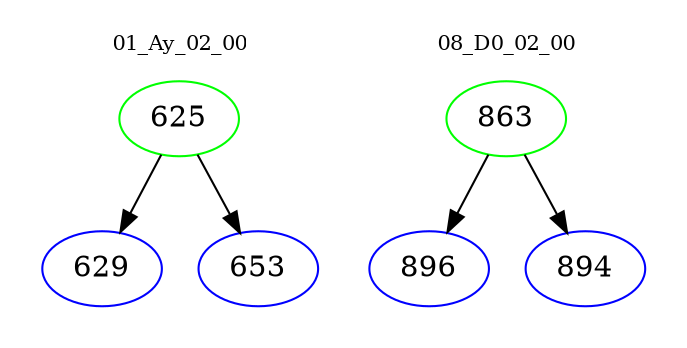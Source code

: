 digraph{
subgraph cluster_0 {
color = white
label = "01_Ay_02_00";
fontsize=10;
T0_625 [label="625", color="green"]
T0_625 -> T0_629 [color="black"]
T0_629 [label="629", color="blue"]
T0_625 -> T0_653 [color="black"]
T0_653 [label="653", color="blue"]
}
subgraph cluster_1 {
color = white
label = "08_D0_02_00";
fontsize=10;
T1_863 [label="863", color="green"]
T1_863 -> T1_896 [color="black"]
T1_896 [label="896", color="blue"]
T1_863 -> T1_894 [color="black"]
T1_894 [label="894", color="blue"]
}
}
